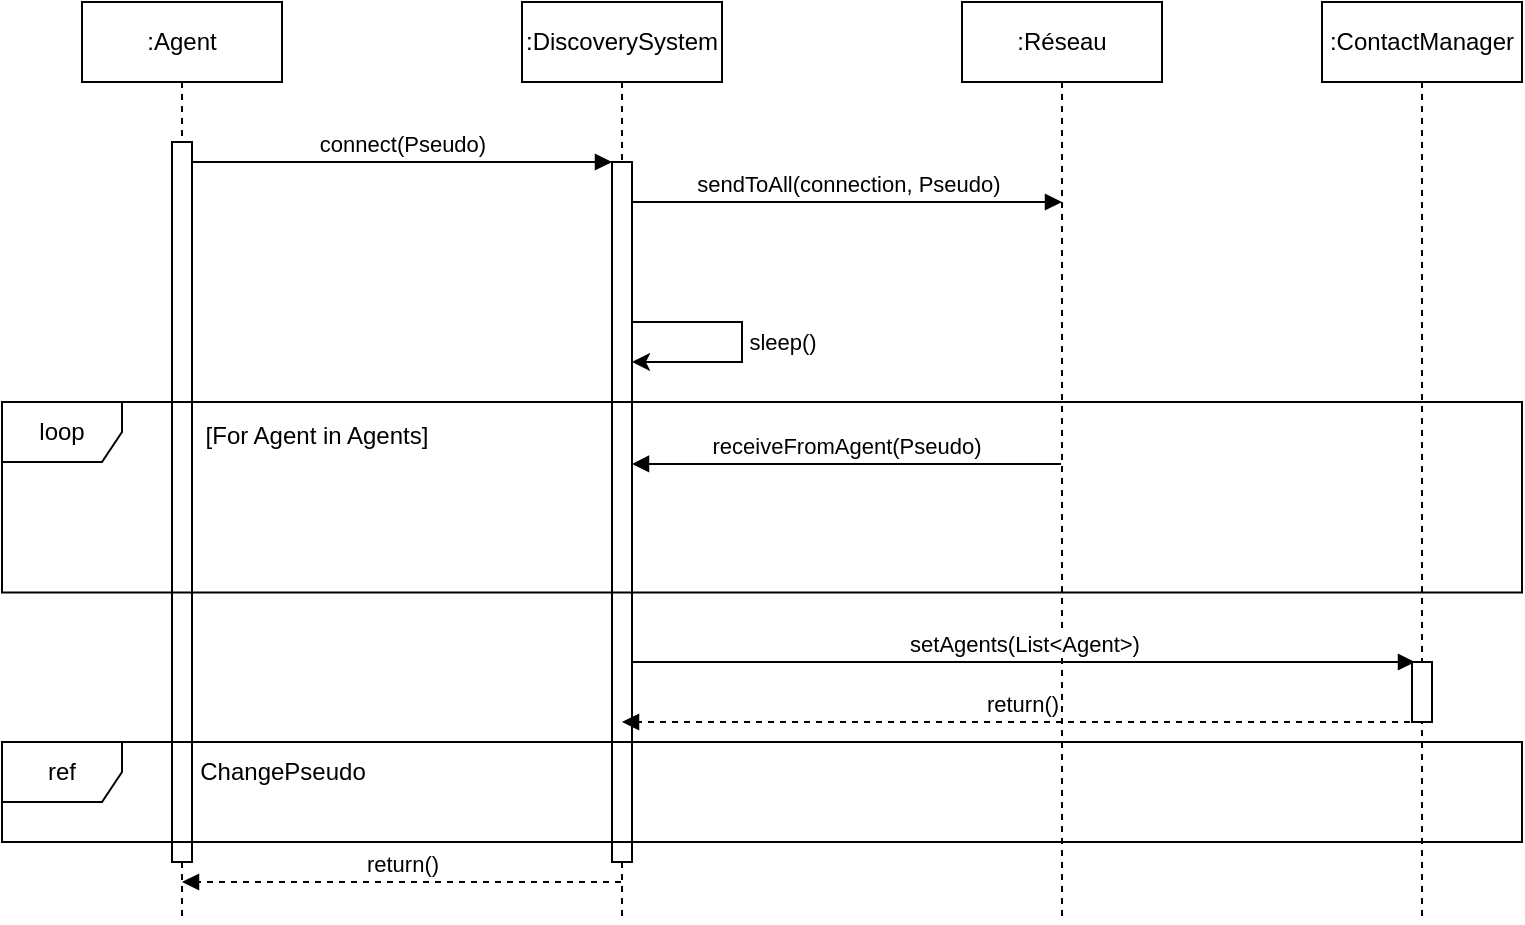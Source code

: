 <mxfile version="22.0.8" type="github">
  <diagram name="Page-1" id="2YBvvXClWsGukQMizWep">
    <mxGraphModel dx="1434" dy="737" grid="1" gridSize="10" guides="1" tooltips="1" connect="1" arrows="1" fold="1" page="1" pageScale="1" pageWidth="850" pageHeight="1100" math="0" shadow="0">
      <root>
        <mxCell id="0" />
        <mxCell id="1" parent="0" />
        <mxCell id="cc4XYzGoG_5n-Fmv61_O-27" value="" style="html=1;points=[];perimeter=orthogonalPerimeter;outlineConnect=0;targetShapes=umlLifeline;portConstraint=eastwest;newEdgeStyle={&quot;edgeStyle&quot;:&quot;elbowEdgeStyle&quot;,&quot;elbow&quot;:&quot;vertical&quot;,&quot;curved&quot;:0,&quot;rounded&quot;:0};" parent="1" vertex="1">
          <mxGeometry x="325" y="180" width="10" height="60" as="geometry" />
        </mxCell>
        <mxCell id="aM9ryv3xv72pqoxQDRHE-1" value=":Agent" style="shape=umlLifeline;perimeter=lifelinePerimeter;whiteSpace=wrap;html=1;container=0;dropTarget=0;collapsible=0;recursiveResize=0;outlineConnect=0;portConstraint=eastwest;newEdgeStyle={&quot;edgeStyle&quot;:&quot;elbowEdgeStyle&quot;,&quot;elbow&quot;:&quot;vertical&quot;,&quot;curved&quot;:0,&quot;rounded&quot;:0};" parent="1" vertex="1">
          <mxGeometry x="60" y="40" width="100" height="460" as="geometry" />
        </mxCell>
        <mxCell id="aM9ryv3xv72pqoxQDRHE-2" value="" style="html=1;points=[];perimeter=orthogonalPerimeter;outlineConnect=0;targetShapes=umlLifeline;portConstraint=eastwest;newEdgeStyle={&quot;edgeStyle&quot;:&quot;elbowEdgeStyle&quot;,&quot;elbow&quot;:&quot;vertical&quot;,&quot;curved&quot;:0,&quot;rounded&quot;:0};" parent="aM9ryv3xv72pqoxQDRHE-1" vertex="1">
          <mxGeometry x="45" y="70" width="10" height="360" as="geometry" />
        </mxCell>
        <mxCell id="aM9ryv3xv72pqoxQDRHE-5" value=":DiscoverySystem" style="shape=umlLifeline;perimeter=lifelinePerimeter;whiteSpace=wrap;html=1;container=0;dropTarget=0;collapsible=0;recursiveResize=0;outlineConnect=0;portConstraint=eastwest;newEdgeStyle={&quot;edgeStyle&quot;:&quot;elbowEdgeStyle&quot;,&quot;elbow&quot;:&quot;vertical&quot;,&quot;curved&quot;:0,&quot;rounded&quot;:0};" parent="1" vertex="1">
          <mxGeometry x="280" y="40" width="100" height="460" as="geometry" />
        </mxCell>
        <mxCell id="aM9ryv3xv72pqoxQDRHE-6" value="" style="html=1;points=[];perimeter=orthogonalPerimeter;outlineConnect=0;targetShapes=umlLifeline;portConstraint=eastwest;newEdgeStyle={&quot;edgeStyle&quot;:&quot;elbowEdgeStyle&quot;,&quot;elbow&quot;:&quot;vertical&quot;,&quot;curved&quot;:0,&quot;rounded&quot;:0};" parent="aM9ryv3xv72pqoxQDRHE-5" vertex="1">
          <mxGeometry x="45" y="80" width="10" height="350" as="geometry" />
        </mxCell>
        <mxCell id="aM9ryv3xv72pqoxQDRHE-7" value="connect(Pseudo)" style="html=1;verticalAlign=bottom;endArrow=block;edgeStyle=elbowEdgeStyle;elbow=vertical;curved=0;rounded=0;" parent="1" source="aM9ryv3xv72pqoxQDRHE-2" target="aM9ryv3xv72pqoxQDRHE-6" edge="1">
          <mxGeometry relative="1" as="geometry">
            <mxPoint x="215" y="130" as="sourcePoint" />
            <Array as="points">
              <mxPoint x="200" y="120" />
            </Array>
          </mxGeometry>
        </mxCell>
        <mxCell id="cc4XYzGoG_5n-Fmv61_O-1" value=":Réseau" style="shape=umlLifeline;perimeter=lifelinePerimeter;whiteSpace=wrap;html=1;container=0;dropTarget=0;collapsible=0;recursiveResize=0;outlineConnect=0;portConstraint=eastwest;newEdgeStyle={&quot;edgeStyle&quot;:&quot;elbowEdgeStyle&quot;,&quot;elbow&quot;:&quot;vertical&quot;,&quot;curved&quot;:0,&quot;rounded&quot;:0};" parent="1" vertex="1">
          <mxGeometry x="500" y="40" width="100" height="460" as="geometry" />
        </mxCell>
        <mxCell id="cc4XYzGoG_5n-Fmv61_O-3" value="sendToAll(connection, Pseudo)" style="html=1;verticalAlign=bottom;endArrow=block;edgeStyle=elbowEdgeStyle;elbow=vertical;curved=0;rounded=0;" parent="1" edge="1">
          <mxGeometry relative="1" as="geometry">
            <mxPoint x="335" y="140" as="sourcePoint" />
            <Array as="points">
              <mxPoint x="425" y="140" />
            </Array>
            <mxPoint x="550" y="140" as="targetPoint" />
          </mxGeometry>
        </mxCell>
        <mxCell id="cc4XYzGoG_5n-Fmv61_O-26" value="" style="endArrow=classic;html=1;rounded=0;elbow=vertical;" parent="1" source="cc4XYzGoG_5n-Fmv61_O-27" target="cc4XYzGoG_5n-Fmv61_O-27" edge="1">
          <mxGeometry width="50" height="50" relative="1" as="geometry">
            <mxPoint x="329.837" y="210" as="sourcePoint" />
            <mxPoint x="450.17" y="210" as="targetPoint" />
            <Array as="points">
              <mxPoint x="390" y="210" />
            </Array>
          </mxGeometry>
        </mxCell>
        <mxCell id="cc4XYzGoG_5n-Fmv61_O-30" value="sleep()" style="edgeLabel;html=1;align=center;verticalAlign=middle;resizable=0;points=[];" parent="cc4XYzGoG_5n-Fmv61_O-26" vertex="1" connectable="0">
          <mxGeometry x="0.2" relative="1" as="geometry">
            <mxPoint x="23" y="-10" as="offset" />
          </mxGeometry>
        </mxCell>
        <mxCell id="cc4XYzGoG_5n-Fmv61_O-31" value="" style="group" parent="1" vertex="1" connectable="0">
          <mxGeometry x="20" y="240" width="760" height="100" as="geometry" />
        </mxCell>
        <mxCell id="cc4XYzGoG_5n-Fmv61_O-7" value="loop" style="shape=umlFrame;whiteSpace=wrap;html=1;pointerEvents=0;movable=1;resizable=1;rotatable=1;deletable=1;editable=1;locked=0;connectable=1;" parent="cc4XYzGoG_5n-Fmv61_O-31" vertex="1">
          <mxGeometry width="760.0" height="95.238" as="geometry" />
        </mxCell>
        <mxCell id="cc4XYzGoG_5n-Fmv61_O-16" value="" style="group" parent="cc4XYzGoG_5n-Fmv61_O-31" vertex="1" connectable="0">
          <mxGeometry width="760.0" height="100" as="geometry" />
        </mxCell>
        <mxCell id="cc4XYzGoG_5n-Fmv61_O-19" value="" style="line;strokeWidth=1;fillColor=none;align=left;verticalAlign=middle;spacingTop=-1;spacingLeft=3;spacingRight=3;rotatable=0;labelPosition=right;points=[];portConstraint=eastwest;strokeColor=inherit;" parent="cc4XYzGoG_5n-Fmv61_O-16" vertex="1">
          <mxGeometry x="117.931" y="45.714" width="131.034" height="3.81" as="geometry" />
        </mxCell>
        <mxCell id="cc4XYzGoG_5n-Fmv61_O-8" value="[For Agent in Agents]" style="text;html=1;align=center;verticalAlign=middle;resizable=1;points=[];autosize=1;strokeColor=none;fillColor=none;movable=1;rotatable=1;deletable=1;editable=1;locked=0;connectable=1;" parent="cc4XYzGoG_5n-Fmv61_O-16" vertex="1">
          <mxGeometry x="65.521" y="10" width="183.448" height="14.286" as="geometry" />
        </mxCell>
        <mxCell id="cc4XYzGoG_5n-Fmv61_O-39" value="return()" style="html=1;verticalAlign=bottom;endArrow=block;edgeStyle=elbowEdgeStyle;elbow=vertical;curved=0;rounded=0;dashed=1;" parent="1" source="aM9ryv3xv72pqoxQDRHE-5" target="aM9ryv3xv72pqoxQDRHE-1" edge="1">
          <mxGeometry relative="1" as="geometry">
            <mxPoint x="335" y="480" as="sourcePoint" />
            <Array as="points">
              <mxPoint x="265.5" y="480" />
            </Array>
            <mxPoint x="115" y="480" as="targetPoint" />
          </mxGeometry>
        </mxCell>
        <mxCell id="gZrCHBYVLg_YhAh_wo58-1" value=":ContactManager" style="shape=umlLifeline;perimeter=lifelinePerimeter;whiteSpace=wrap;html=1;container=0;dropTarget=0;collapsible=0;recursiveResize=0;outlineConnect=0;portConstraint=eastwest;newEdgeStyle={&quot;edgeStyle&quot;:&quot;elbowEdgeStyle&quot;,&quot;elbow&quot;:&quot;vertical&quot;,&quot;curved&quot;:0,&quot;rounded&quot;:0};" vertex="1" parent="1">
          <mxGeometry x="680" y="40" width="100" height="460" as="geometry" />
        </mxCell>
        <mxCell id="gZrCHBYVLg_YhAh_wo58-36" value="" style="html=1;points=[];perimeter=orthogonalPerimeter;outlineConnect=0;targetShapes=umlLifeline;portConstraint=eastwest;newEdgeStyle={&quot;edgeStyle&quot;:&quot;elbowEdgeStyle&quot;,&quot;elbow&quot;:&quot;vertical&quot;,&quot;curved&quot;:0,&quot;rounded&quot;:0};" vertex="1" parent="gZrCHBYVLg_YhAh_wo58-1">
          <mxGeometry x="45" y="330" width="10" height="30" as="geometry" />
        </mxCell>
        <mxCell id="gZrCHBYVLg_YhAh_wo58-2" value="&lt;div&gt;setAgents(List&amp;lt;Agent&amp;gt;)&lt;/div&gt;" style="html=1;verticalAlign=bottom;endArrow=block;edgeStyle=elbowEdgeStyle;elbow=vertical;curved=0;rounded=0;" edge="1" parent="1">
          <mxGeometry relative="1" as="geometry">
            <mxPoint x="335" y="370" as="sourcePoint" />
            <Array as="points">
              <mxPoint x="425" y="370" />
            </Array>
            <mxPoint x="726.5" y="370" as="targetPoint" />
          </mxGeometry>
        </mxCell>
        <mxCell id="gZrCHBYVLg_YhAh_wo58-30" value="&lt;div&gt;ref&lt;/div&gt;" style="shape=umlFrame;whiteSpace=wrap;html=1;pointerEvents=0;movable=1;resizable=1;rotatable=1;deletable=1;editable=1;locked=0;connectable=1;" vertex="1" parent="1">
          <mxGeometry x="20" y="410" width="760" height="50" as="geometry" />
        </mxCell>
        <mxCell id="gZrCHBYVLg_YhAh_wo58-35" value="ChangePseudo" style="text;html=1;align=center;verticalAlign=middle;resizable=0;points=[];autosize=1;strokeColor=none;fillColor=none;" vertex="1" parent="1">
          <mxGeometry x="105" y="410" width="110" height="30" as="geometry" />
        </mxCell>
        <mxCell id="gZrCHBYVLg_YhAh_wo58-37" value="return()" style="html=1;verticalAlign=bottom;endArrow=block;edgeStyle=elbowEdgeStyle;elbow=vertical;curved=0;rounded=0;dashed=1;" edge="1" parent="1" target="aM9ryv3xv72pqoxQDRHE-5">
          <mxGeometry relative="1" as="geometry">
            <mxPoint x="730" y="400" as="sourcePoint" />
            <Array as="points">
              <mxPoint x="660.5" y="400" />
            </Array>
            <mxPoint x="510" y="400" as="targetPoint" />
          </mxGeometry>
        </mxCell>
        <mxCell id="cc4XYzGoG_5n-Fmv61_O-24" value="receiveFromAgent(Pseudo)" style="html=1;verticalAlign=bottom;endArrow=block;edgeStyle=elbowEdgeStyle;elbow=vertical;curved=0;rounded=0;" parent="1" source="cc4XYzGoG_5n-Fmv61_O-1" target="aM9ryv3xv72pqoxQDRHE-6" edge="1">
          <mxGeometry relative="1" as="geometry">
            <mxPoint x="552.5" y="270.952" as="sourcePoint" />
            <Array as="points">
              <mxPoint x="450" y="270.952" />
            </Array>
            <mxPoint x="338" y="270.952" as="targetPoint" />
          </mxGeometry>
        </mxCell>
      </root>
    </mxGraphModel>
  </diagram>
</mxfile>
